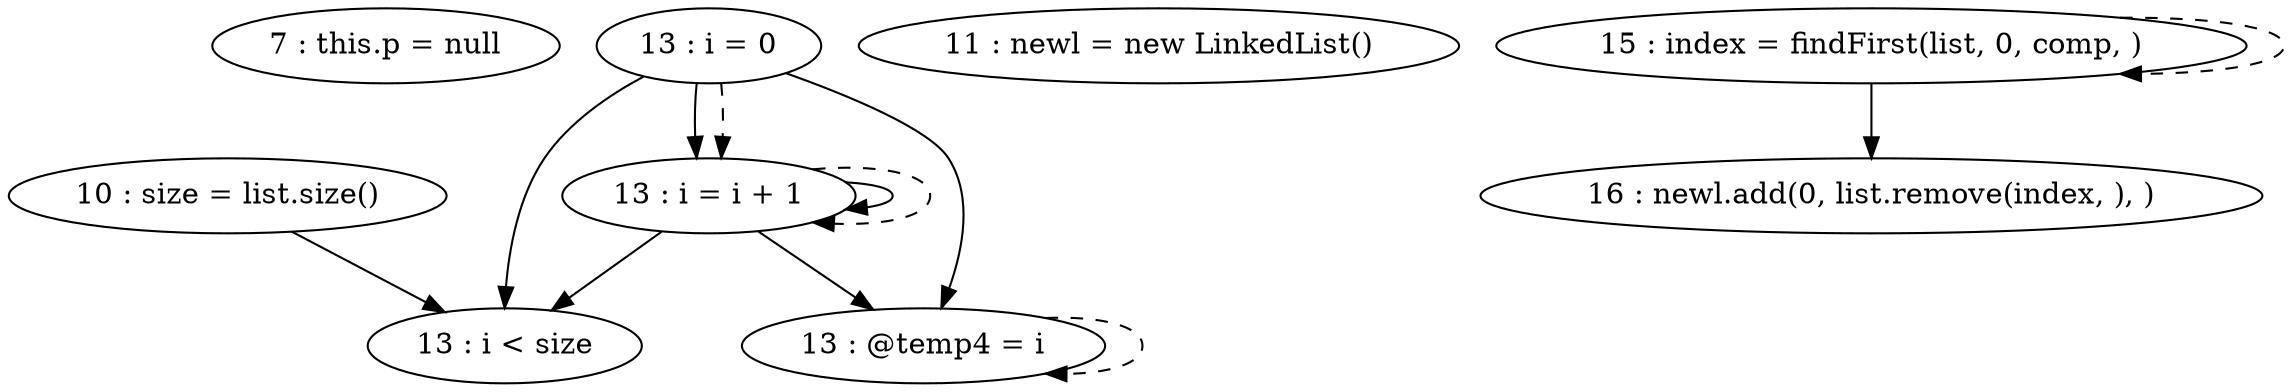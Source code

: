 digraph G {
"7 : this.p = null"
"10 : size = list.size()"
"10 : size = list.size()" -> "13 : i < size"
"11 : newl = new LinkedList()"
"13 : i = 0"
"13 : i = 0" -> "13 : @temp4 = i"
"13 : i = 0" -> "13 : i = i + 1"
"13 : i = 0" -> "13 : i < size"
"13 : i = 0" -> "13 : i = i + 1" [style=dashed]
"13 : i < size"
"15 : index = findFirst(list, 0, comp, )"
"15 : index = findFirst(list, 0, comp, )" -> "16 : newl.add(0, list.remove(index, ), )"
"15 : index = findFirst(list, 0, comp, )" -> "15 : index = findFirst(list, 0, comp, )" [style=dashed]
"16 : newl.add(0, list.remove(index, ), )"
"13 : @temp4 = i"
"13 : @temp4 = i" -> "13 : @temp4 = i" [style=dashed]
"13 : i = i + 1"
"13 : i = i + 1" -> "13 : @temp4 = i"
"13 : i = i + 1" -> "13 : i = i + 1"
"13 : i = i + 1" -> "13 : i < size"
"13 : i = i + 1" -> "13 : i = i + 1" [style=dashed]
}